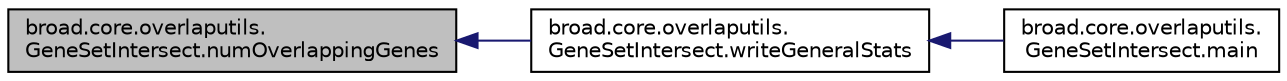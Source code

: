 digraph "broad.core.overlaputils.GeneSetIntersect.numOverlappingGenes"
{
  edge [fontname="Helvetica",fontsize="10",labelfontname="Helvetica",labelfontsize="10"];
  node [fontname="Helvetica",fontsize="10",shape=record];
  rankdir="LR";
  Node1 [label="broad.core.overlaputils.\lGeneSetIntersect.numOverlappingGenes",height=0.2,width=0.4,color="black", fillcolor="grey75", style="filled" fontcolor="black"];
  Node1 -> Node2 [dir="back",color="midnightblue",fontsize="10",style="solid"];
  Node2 [label="broad.core.overlaputils.\lGeneSetIntersect.writeGeneralStats",height=0.2,width=0.4,color="black", fillcolor="white", style="filled",URL="$classbroad_1_1core_1_1overlaputils_1_1_gene_set_intersect.html#aa8943bc443c29e9d8ea16802818cdf0a"];
  Node2 -> Node3 [dir="back",color="midnightblue",fontsize="10",style="solid"];
  Node3 [label="broad.core.overlaputils.\lGeneSetIntersect.main",height=0.2,width=0.4,color="black", fillcolor="white", style="filled",URL="$classbroad_1_1core_1_1overlaputils_1_1_gene_set_intersect.html#a033cf8b0d21c5945f316db8edbf9d1e7"];
}

